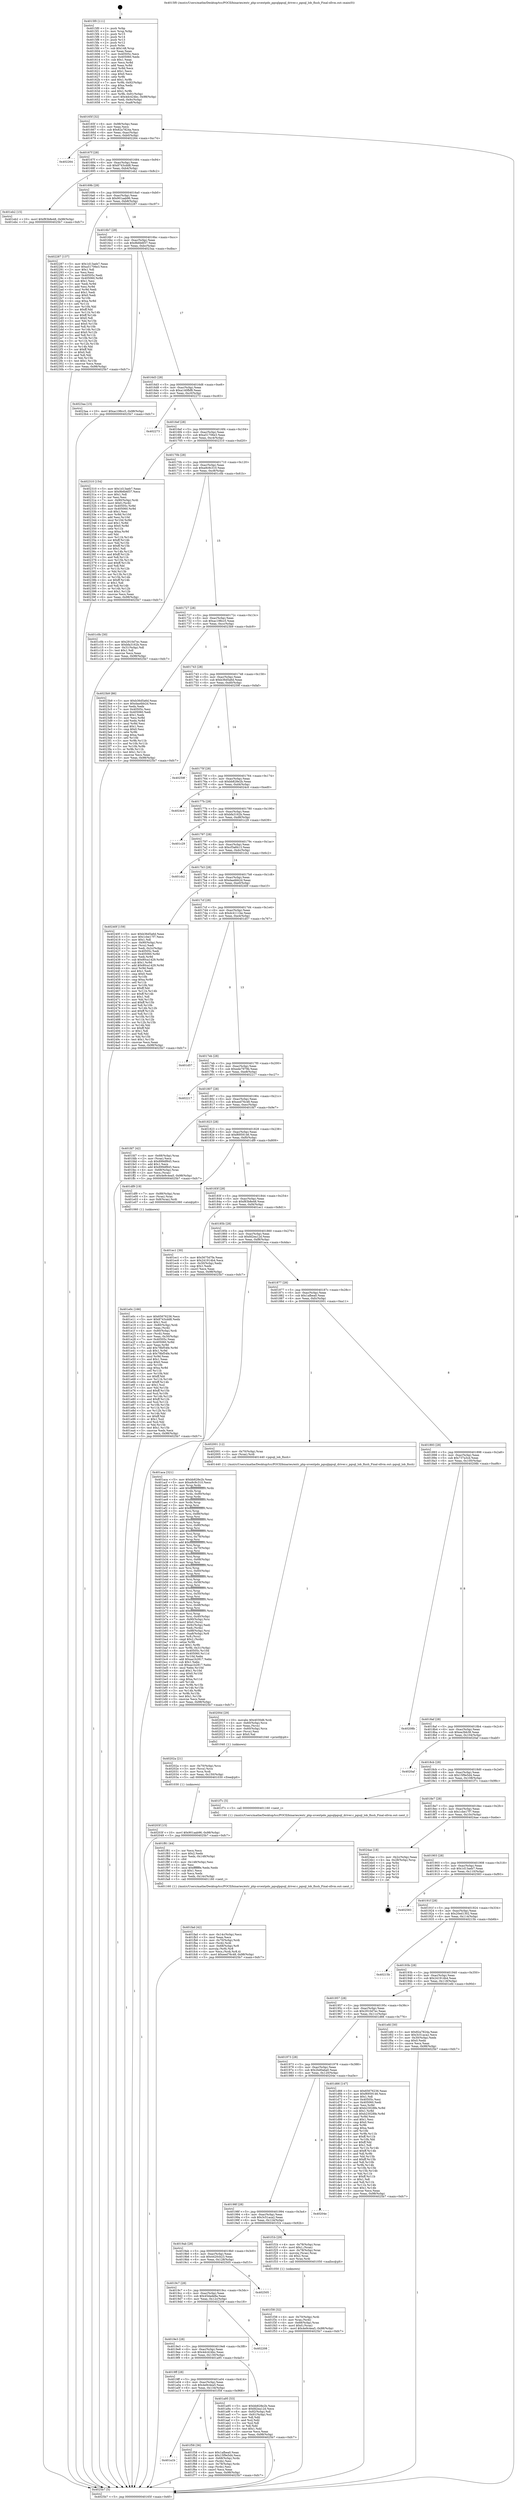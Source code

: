 digraph "0x4015f0" {
  label = "0x4015f0 (/mnt/c/Users/mathe/Desktop/tcc/POCII/binaries/extr_php-srcextpdo_pgsqlpgsql_driver.c_pgsql_lob_flush_Final-ollvm.out::main(0))"
  labelloc = "t"
  node[shape=record]

  Entry [label="",width=0.3,height=0.3,shape=circle,fillcolor=black,style=filled]
  "0x40165f" [label="{
     0x40165f [32]\l
     | [instrs]\l
     &nbsp;&nbsp;0x40165f \<+6\>: mov -0x98(%rbp),%eax\l
     &nbsp;&nbsp;0x401665 \<+2\>: mov %eax,%ecx\l
     &nbsp;&nbsp;0x401667 \<+6\>: sub $0x82a7824a,%ecx\l
     &nbsp;&nbsp;0x40166d \<+6\>: mov %eax,-0xac(%rbp)\l
     &nbsp;&nbsp;0x401673 \<+6\>: mov %ecx,-0xb0(%rbp)\l
     &nbsp;&nbsp;0x401679 \<+6\>: je 0000000000402264 \<main+0xc74\>\l
  }"]
  "0x402264" [label="{
     0x402264\l
  }", style=dashed]
  "0x40167f" [label="{
     0x40167f [28]\l
     | [instrs]\l
     &nbsp;&nbsp;0x40167f \<+5\>: jmp 0000000000401684 \<main+0x94\>\l
     &nbsp;&nbsp;0x401684 \<+6\>: mov -0xac(%rbp),%eax\l
     &nbsp;&nbsp;0x40168a \<+5\>: sub $0x8743cdd8,%eax\l
     &nbsp;&nbsp;0x40168f \<+6\>: mov %eax,-0xb4(%rbp)\l
     &nbsp;&nbsp;0x401695 \<+6\>: je 0000000000401eb2 \<main+0x8c2\>\l
  }"]
  Exit [label="",width=0.3,height=0.3,shape=circle,fillcolor=black,style=filled,peripheries=2]
  "0x401eb2" [label="{
     0x401eb2 [15]\l
     | [instrs]\l
     &nbsp;&nbsp;0x401eb2 \<+10\>: movl $0xf83b8e48,-0x98(%rbp)\l
     &nbsp;&nbsp;0x401ebc \<+5\>: jmp 00000000004025b7 \<main+0xfc7\>\l
  }"]
  "0x40169b" [label="{
     0x40169b [28]\l
     | [instrs]\l
     &nbsp;&nbsp;0x40169b \<+5\>: jmp 00000000004016a0 \<main+0xb0\>\l
     &nbsp;&nbsp;0x4016a0 \<+6\>: mov -0xac(%rbp),%eax\l
     &nbsp;&nbsp;0x4016a6 \<+5\>: sub $0x901aab96,%eax\l
     &nbsp;&nbsp;0x4016ab \<+6\>: mov %eax,-0xb8(%rbp)\l
     &nbsp;&nbsp;0x4016b1 \<+6\>: je 0000000000402287 \<main+0xc97\>\l
  }"]
  "0x40203f" [label="{
     0x40203f [15]\l
     | [instrs]\l
     &nbsp;&nbsp;0x40203f \<+10\>: movl $0x901aab96,-0x98(%rbp)\l
     &nbsp;&nbsp;0x402049 \<+5\>: jmp 00000000004025b7 \<main+0xfc7\>\l
  }"]
  "0x402287" [label="{
     0x402287 [137]\l
     | [instrs]\l
     &nbsp;&nbsp;0x402287 \<+5\>: mov $0x1d13aeb7,%eax\l
     &nbsp;&nbsp;0x40228c \<+5\>: mov $0xa51706e3,%ecx\l
     &nbsp;&nbsp;0x402291 \<+2\>: mov $0x1,%dl\l
     &nbsp;&nbsp;0x402293 \<+2\>: xor %esi,%esi\l
     &nbsp;&nbsp;0x402295 \<+7\>: mov 0x40505c,%edi\l
     &nbsp;&nbsp;0x40229c \<+8\>: mov 0x405060,%r8d\l
     &nbsp;&nbsp;0x4022a4 \<+3\>: sub $0x1,%esi\l
     &nbsp;&nbsp;0x4022a7 \<+3\>: mov %edi,%r9d\l
     &nbsp;&nbsp;0x4022aa \<+3\>: add %esi,%r9d\l
     &nbsp;&nbsp;0x4022ad \<+4\>: imul %r9d,%edi\l
     &nbsp;&nbsp;0x4022b1 \<+3\>: and $0x1,%edi\l
     &nbsp;&nbsp;0x4022b4 \<+3\>: cmp $0x0,%edi\l
     &nbsp;&nbsp;0x4022b7 \<+4\>: sete %r10b\l
     &nbsp;&nbsp;0x4022bb \<+4\>: cmp $0xa,%r8d\l
     &nbsp;&nbsp;0x4022bf \<+4\>: setl %r11b\l
     &nbsp;&nbsp;0x4022c3 \<+3\>: mov %r10b,%bl\l
     &nbsp;&nbsp;0x4022c6 \<+3\>: xor $0xff,%bl\l
     &nbsp;&nbsp;0x4022c9 \<+3\>: mov %r11b,%r14b\l
     &nbsp;&nbsp;0x4022cc \<+4\>: xor $0xff,%r14b\l
     &nbsp;&nbsp;0x4022d0 \<+3\>: xor $0x0,%dl\l
     &nbsp;&nbsp;0x4022d3 \<+3\>: mov %bl,%r15b\l
     &nbsp;&nbsp;0x4022d6 \<+4\>: and $0x0,%r15b\l
     &nbsp;&nbsp;0x4022da \<+3\>: and %dl,%r10b\l
     &nbsp;&nbsp;0x4022dd \<+3\>: mov %r14b,%r12b\l
     &nbsp;&nbsp;0x4022e0 \<+4\>: and $0x0,%r12b\l
     &nbsp;&nbsp;0x4022e4 \<+3\>: and %dl,%r11b\l
     &nbsp;&nbsp;0x4022e7 \<+3\>: or %r10b,%r15b\l
     &nbsp;&nbsp;0x4022ea \<+3\>: or %r11b,%r12b\l
     &nbsp;&nbsp;0x4022ed \<+3\>: xor %r12b,%r15b\l
     &nbsp;&nbsp;0x4022f0 \<+3\>: or %r14b,%bl\l
     &nbsp;&nbsp;0x4022f3 \<+3\>: xor $0xff,%bl\l
     &nbsp;&nbsp;0x4022f6 \<+3\>: or $0x0,%dl\l
     &nbsp;&nbsp;0x4022f9 \<+2\>: and %dl,%bl\l
     &nbsp;&nbsp;0x4022fb \<+3\>: or %bl,%r15b\l
     &nbsp;&nbsp;0x4022fe \<+4\>: test $0x1,%r15b\l
     &nbsp;&nbsp;0x402302 \<+3\>: cmovne %ecx,%eax\l
     &nbsp;&nbsp;0x402305 \<+6\>: mov %eax,-0x98(%rbp)\l
     &nbsp;&nbsp;0x40230b \<+5\>: jmp 00000000004025b7 \<main+0xfc7\>\l
  }"]
  "0x4016b7" [label="{
     0x4016b7 [28]\l
     | [instrs]\l
     &nbsp;&nbsp;0x4016b7 \<+5\>: jmp 00000000004016bc \<main+0xcc\>\l
     &nbsp;&nbsp;0x4016bc \<+6\>: mov -0xac(%rbp),%eax\l
     &nbsp;&nbsp;0x4016c2 \<+5\>: sub $0x9b6b6f37,%eax\l
     &nbsp;&nbsp;0x4016c7 \<+6\>: mov %eax,-0xbc(%rbp)\l
     &nbsp;&nbsp;0x4016cd \<+6\>: je 00000000004023aa \<main+0xdba\>\l
  }"]
  "0x40202a" [label="{
     0x40202a [21]\l
     | [instrs]\l
     &nbsp;&nbsp;0x40202a \<+4\>: mov -0x70(%rbp),%rcx\l
     &nbsp;&nbsp;0x40202e \<+3\>: mov (%rcx),%rcx\l
     &nbsp;&nbsp;0x402031 \<+3\>: mov %rcx,%rdi\l
     &nbsp;&nbsp;0x402034 \<+6\>: mov %eax,-0x150(%rbp)\l
     &nbsp;&nbsp;0x40203a \<+5\>: call 0000000000401030 \<free@plt\>\l
     | [calls]\l
     &nbsp;&nbsp;0x401030 \{1\} (unknown)\l
  }"]
  "0x4023aa" [label="{
     0x4023aa [15]\l
     | [instrs]\l
     &nbsp;&nbsp;0x4023aa \<+10\>: movl $0xac198cc5,-0x98(%rbp)\l
     &nbsp;&nbsp;0x4023b4 \<+5\>: jmp 00000000004025b7 \<main+0xfc7\>\l
  }"]
  "0x4016d3" [label="{
     0x4016d3 [28]\l
     | [instrs]\l
     &nbsp;&nbsp;0x4016d3 \<+5\>: jmp 00000000004016d8 \<main+0xe8\>\l
     &nbsp;&nbsp;0x4016d8 \<+6\>: mov -0xac(%rbp),%eax\l
     &nbsp;&nbsp;0x4016de \<+5\>: sub $0xa140fbf8,%eax\l
     &nbsp;&nbsp;0x4016e3 \<+6\>: mov %eax,-0xc0(%rbp)\l
     &nbsp;&nbsp;0x4016e9 \<+6\>: je 0000000000402273 \<main+0xc83\>\l
  }"]
  "0x40200d" [label="{
     0x40200d [29]\l
     | [instrs]\l
     &nbsp;&nbsp;0x40200d \<+10\>: movabs $0x4030d6,%rdi\l
     &nbsp;&nbsp;0x402017 \<+4\>: mov -0x60(%rbp),%rcx\l
     &nbsp;&nbsp;0x40201b \<+2\>: mov %eax,(%rcx)\l
     &nbsp;&nbsp;0x40201d \<+4\>: mov -0x60(%rbp),%rcx\l
     &nbsp;&nbsp;0x402021 \<+2\>: mov (%rcx),%esi\l
     &nbsp;&nbsp;0x402023 \<+2\>: mov $0x0,%al\l
     &nbsp;&nbsp;0x402025 \<+5\>: call 0000000000401040 \<printf@plt\>\l
     | [calls]\l
     &nbsp;&nbsp;0x401040 \{1\} (unknown)\l
  }"]
  "0x402273" [label="{
     0x402273\l
  }", style=dashed]
  "0x4016ef" [label="{
     0x4016ef [28]\l
     | [instrs]\l
     &nbsp;&nbsp;0x4016ef \<+5\>: jmp 00000000004016f4 \<main+0x104\>\l
     &nbsp;&nbsp;0x4016f4 \<+6\>: mov -0xac(%rbp),%eax\l
     &nbsp;&nbsp;0x4016fa \<+5\>: sub $0xa51706e3,%eax\l
     &nbsp;&nbsp;0x4016ff \<+6\>: mov %eax,-0xc4(%rbp)\l
     &nbsp;&nbsp;0x401705 \<+6\>: je 0000000000402310 \<main+0xd20\>\l
  }"]
  "0x401fad" [label="{
     0x401fad [42]\l
     | [instrs]\l
     &nbsp;&nbsp;0x401fad \<+6\>: mov -0x14c(%rbp),%ecx\l
     &nbsp;&nbsp;0x401fb3 \<+3\>: imul %eax,%ecx\l
     &nbsp;&nbsp;0x401fb6 \<+4\>: mov -0x70(%rbp),%rdi\l
     &nbsp;&nbsp;0x401fba \<+3\>: mov (%rdi),%rdi\l
     &nbsp;&nbsp;0x401fbd \<+4\>: mov -0x68(%rbp),%r8\l
     &nbsp;&nbsp;0x401fc1 \<+3\>: movslq (%r8),%r8\l
     &nbsp;&nbsp;0x401fc4 \<+4\>: mov %ecx,(%rdi,%r8,4)\l
     &nbsp;&nbsp;0x401fc8 \<+10\>: movl $0xeed76c48,-0x98(%rbp)\l
     &nbsp;&nbsp;0x401fd2 \<+5\>: jmp 00000000004025b7 \<main+0xfc7\>\l
  }"]
  "0x402310" [label="{
     0x402310 [154]\l
     | [instrs]\l
     &nbsp;&nbsp;0x402310 \<+5\>: mov $0x1d13aeb7,%eax\l
     &nbsp;&nbsp;0x402315 \<+5\>: mov $0x9b6b6f37,%ecx\l
     &nbsp;&nbsp;0x40231a \<+2\>: mov $0x1,%dl\l
     &nbsp;&nbsp;0x40231c \<+2\>: xor %esi,%esi\l
     &nbsp;&nbsp;0x40231e \<+7\>: mov -0x90(%rbp),%rdi\l
     &nbsp;&nbsp;0x402325 \<+6\>: movl $0x0,(%rdi)\l
     &nbsp;&nbsp;0x40232b \<+8\>: mov 0x40505c,%r8d\l
     &nbsp;&nbsp;0x402333 \<+8\>: mov 0x405060,%r9d\l
     &nbsp;&nbsp;0x40233b \<+3\>: sub $0x1,%esi\l
     &nbsp;&nbsp;0x40233e \<+3\>: mov %r8d,%r10d\l
     &nbsp;&nbsp;0x402341 \<+3\>: add %esi,%r10d\l
     &nbsp;&nbsp;0x402344 \<+4\>: imul %r10d,%r8d\l
     &nbsp;&nbsp;0x402348 \<+4\>: and $0x1,%r8d\l
     &nbsp;&nbsp;0x40234c \<+4\>: cmp $0x0,%r8d\l
     &nbsp;&nbsp;0x402350 \<+4\>: sete %r11b\l
     &nbsp;&nbsp;0x402354 \<+4\>: cmp $0xa,%r9d\l
     &nbsp;&nbsp;0x402358 \<+3\>: setl %bl\l
     &nbsp;&nbsp;0x40235b \<+3\>: mov %r11b,%r14b\l
     &nbsp;&nbsp;0x40235e \<+4\>: xor $0xff,%r14b\l
     &nbsp;&nbsp;0x402362 \<+3\>: mov %bl,%r15b\l
     &nbsp;&nbsp;0x402365 \<+4\>: xor $0xff,%r15b\l
     &nbsp;&nbsp;0x402369 \<+3\>: xor $0x1,%dl\l
     &nbsp;&nbsp;0x40236c \<+3\>: mov %r14b,%r12b\l
     &nbsp;&nbsp;0x40236f \<+4\>: and $0xff,%r12b\l
     &nbsp;&nbsp;0x402373 \<+3\>: and %dl,%r11b\l
     &nbsp;&nbsp;0x402376 \<+3\>: mov %r15b,%r13b\l
     &nbsp;&nbsp;0x402379 \<+4\>: and $0xff,%r13b\l
     &nbsp;&nbsp;0x40237d \<+2\>: and %dl,%bl\l
     &nbsp;&nbsp;0x40237f \<+3\>: or %r11b,%r12b\l
     &nbsp;&nbsp;0x402382 \<+3\>: or %bl,%r13b\l
     &nbsp;&nbsp;0x402385 \<+3\>: xor %r13b,%r12b\l
     &nbsp;&nbsp;0x402388 \<+3\>: or %r15b,%r14b\l
     &nbsp;&nbsp;0x40238b \<+4\>: xor $0xff,%r14b\l
     &nbsp;&nbsp;0x40238f \<+3\>: or $0x1,%dl\l
     &nbsp;&nbsp;0x402392 \<+3\>: and %dl,%r14b\l
     &nbsp;&nbsp;0x402395 \<+3\>: or %r14b,%r12b\l
     &nbsp;&nbsp;0x402398 \<+4\>: test $0x1,%r12b\l
     &nbsp;&nbsp;0x40239c \<+3\>: cmovne %ecx,%eax\l
     &nbsp;&nbsp;0x40239f \<+6\>: mov %eax,-0x98(%rbp)\l
     &nbsp;&nbsp;0x4023a5 \<+5\>: jmp 00000000004025b7 \<main+0xfc7\>\l
  }"]
  "0x40170b" [label="{
     0x40170b [28]\l
     | [instrs]\l
     &nbsp;&nbsp;0x40170b \<+5\>: jmp 0000000000401710 \<main+0x120\>\l
     &nbsp;&nbsp;0x401710 \<+6\>: mov -0xac(%rbp),%eax\l
     &nbsp;&nbsp;0x401716 \<+5\>: sub $0xa9c9c310,%eax\l
     &nbsp;&nbsp;0x40171b \<+6\>: mov %eax,-0xc8(%rbp)\l
     &nbsp;&nbsp;0x401721 \<+6\>: je 0000000000401c0b \<main+0x61b\>\l
  }"]
  "0x401f81" [label="{
     0x401f81 [44]\l
     | [instrs]\l
     &nbsp;&nbsp;0x401f81 \<+2\>: xor %ecx,%ecx\l
     &nbsp;&nbsp;0x401f83 \<+5\>: mov $0x2,%edx\l
     &nbsp;&nbsp;0x401f88 \<+6\>: mov %edx,-0x148(%rbp)\l
     &nbsp;&nbsp;0x401f8e \<+1\>: cltd\l
     &nbsp;&nbsp;0x401f8f \<+6\>: mov -0x148(%rbp),%esi\l
     &nbsp;&nbsp;0x401f95 \<+2\>: idiv %esi\l
     &nbsp;&nbsp;0x401f97 \<+6\>: imul $0xfffffffe,%edx,%edx\l
     &nbsp;&nbsp;0x401f9d \<+3\>: sub $0x1,%ecx\l
     &nbsp;&nbsp;0x401fa0 \<+2\>: sub %ecx,%edx\l
     &nbsp;&nbsp;0x401fa2 \<+6\>: mov %edx,-0x14c(%rbp)\l
     &nbsp;&nbsp;0x401fa8 \<+5\>: call 0000000000401160 \<next_i\>\l
     | [calls]\l
     &nbsp;&nbsp;0x401160 \{1\} (/mnt/c/Users/mathe/Desktop/tcc/POCII/binaries/extr_php-srcextpdo_pgsqlpgsql_driver.c_pgsql_lob_flush_Final-ollvm.out::next_i)\l
  }"]
  "0x401c0b" [label="{
     0x401c0b [30]\l
     | [instrs]\l
     &nbsp;&nbsp;0x401c0b \<+5\>: mov $0x2910d7ec,%eax\l
     &nbsp;&nbsp;0x401c10 \<+5\>: mov $0xbfa3162b,%ecx\l
     &nbsp;&nbsp;0x401c15 \<+3\>: mov -0x31(%rbp),%dl\l
     &nbsp;&nbsp;0x401c18 \<+3\>: test $0x1,%dl\l
     &nbsp;&nbsp;0x401c1b \<+3\>: cmovne %ecx,%eax\l
     &nbsp;&nbsp;0x401c1e \<+6\>: mov %eax,-0x98(%rbp)\l
     &nbsp;&nbsp;0x401c24 \<+5\>: jmp 00000000004025b7 \<main+0xfc7\>\l
  }"]
  "0x401727" [label="{
     0x401727 [28]\l
     | [instrs]\l
     &nbsp;&nbsp;0x401727 \<+5\>: jmp 000000000040172c \<main+0x13c\>\l
     &nbsp;&nbsp;0x40172c \<+6\>: mov -0xac(%rbp),%eax\l
     &nbsp;&nbsp;0x401732 \<+5\>: sub $0xac198cc5,%eax\l
     &nbsp;&nbsp;0x401737 \<+6\>: mov %eax,-0xcc(%rbp)\l
     &nbsp;&nbsp;0x40173d \<+6\>: je 00000000004023b9 \<main+0xdc9\>\l
  }"]
  "0x401a1b" [label="{
     0x401a1b\l
  }", style=dashed]
  "0x4023b9" [label="{
     0x4023b9 [86]\l
     | [instrs]\l
     &nbsp;&nbsp;0x4023b9 \<+5\>: mov $0xb36d5a6d,%eax\l
     &nbsp;&nbsp;0x4023be \<+5\>: mov $0xdaa4bb2d,%ecx\l
     &nbsp;&nbsp;0x4023c3 \<+2\>: xor %edx,%edx\l
     &nbsp;&nbsp;0x4023c5 \<+7\>: mov 0x40505c,%esi\l
     &nbsp;&nbsp;0x4023cc \<+7\>: mov 0x405060,%edi\l
     &nbsp;&nbsp;0x4023d3 \<+3\>: sub $0x1,%edx\l
     &nbsp;&nbsp;0x4023d6 \<+3\>: mov %esi,%r8d\l
     &nbsp;&nbsp;0x4023d9 \<+3\>: add %edx,%r8d\l
     &nbsp;&nbsp;0x4023dc \<+4\>: imul %r8d,%esi\l
     &nbsp;&nbsp;0x4023e0 \<+3\>: and $0x1,%esi\l
     &nbsp;&nbsp;0x4023e3 \<+3\>: cmp $0x0,%esi\l
     &nbsp;&nbsp;0x4023e6 \<+4\>: sete %r9b\l
     &nbsp;&nbsp;0x4023ea \<+3\>: cmp $0xa,%edi\l
     &nbsp;&nbsp;0x4023ed \<+4\>: setl %r10b\l
     &nbsp;&nbsp;0x4023f1 \<+3\>: mov %r9b,%r11b\l
     &nbsp;&nbsp;0x4023f4 \<+3\>: and %r10b,%r11b\l
     &nbsp;&nbsp;0x4023f7 \<+3\>: xor %r10b,%r9b\l
     &nbsp;&nbsp;0x4023fa \<+3\>: or %r9b,%r11b\l
     &nbsp;&nbsp;0x4023fd \<+4\>: test $0x1,%r11b\l
     &nbsp;&nbsp;0x402401 \<+3\>: cmovne %ecx,%eax\l
     &nbsp;&nbsp;0x402404 \<+6\>: mov %eax,-0x98(%rbp)\l
     &nbsp;&nbsp;0x40240a \<+5\>: jmp 00000000004025b7 \<main+0xfc7\>\l
  }"]
  "0x401743" [label="{
     0x401743 [28]\l
     | [instrs]\l
     &nbsp;&nbsp;0x401743 \<+5\>: jmp 0000000000401748 \<main+0x158\>\l
     &nbsp;&nbsp;0x401748 \<+6\>: mov -0xac(%rbp),%eax\l
     &nbsp;&nbsp;0x40174e \<+5\>: sub $0xb36d5a6d,%eax\l
     &nbsp;&nbsp;0x401753 \<+6\>: mov %eax,-0xd0(%rbp)\l
     &nbsp;&nbsp;0x401759 \<+6\>: je 000000000040259f \<main+0xfaf\>\l
  }"]
  "0x401f58" [label="{
     0x401f58 [36]\l
     | [instrs]\l
     &nbsp;&nbsp;0x401f58 \<+5\>: mov $0x1afbea0,%eax\l
     &nbsp;&nbsp;0x401f5d \<+5\>: mov $0x15f9e5d4,%ecx\l
     &nbsp;&nbsp;0x401f62 \<+4\>: mov -0x68(%rbp),%rdx\l
     &nbsp;&nbsp;0x401f66 \<+2\>: mov (%rdx),%esi\l
     &nbsp;&nbsp;0x401f68 \<+4\>: mov -0x78(%rbp),%rdx\l
     &nbsp;&nbsp;0x401f6c \<+2\>: cmp (%rdx),%esi\l
     &nbsp;&nbsp;0x401f6e \<+3\>: cmovl %ecx,%eax\l
     &nbsp;&nbsp;0x401f71 \<+6\>: mov %eax,-0x98(%rbp)\l
     &nbsp;&nbsp;0x401f77 \<+5\>: jmp 00000000004025b7 \<main+0xfc7\>\l
  }"]
  "0x40259f" [label="{
     0x40259f\l
  }", style=dashed]
  "0x40175f" [label="{
     0x40175f [28]\l
     | [instrs]\l
     &nbsp;&nbsp;0x40175f \<+5\>: jmp 0000000000401764 \<main+0x174\>\l
     &nbsp;&nbsp;0x401764 \<+6\>: mov -0xac(%rbp),%eax\l
     &nbsp;&nbsp;0x40176a \<+5\>: sub $0xbb828e2b,%eax\l
     &nbsp;&nbsp;0x40176f \<+6\>: mov %eax,-0xd4(%rbp)\l
     &nbsp;&nbsp;0x401775 \<+6\>: je 00000000004024c0 \<main+0xed0\>\l
  }"]
  "0x401f38" [label="{
     0x401f38 [32]\l
     | [instrs]\l
     &nbsp;&nbsp;0x401f38 \<+4\>: mov -0x70(%rbp),%rdi\l
     &nbsp;&nbsp;0x401f3c \<+3\>: mov %rax,(%rdi)\l
     &nbsp;&nbsp;0x401f3f \<+4\>: mov -0x68(%rbp),%rax\l
     &nbsp;&nbsp;0x401f43 \<+6\>: movl $0x0,(%rax)\l
     &nbsp;&nbsp;0x401f49 \<+10\>: movl $0x4e9c4ea5,-0x98(%rbp)\l
     &nbsp;&nbsp;0x401f53 \<+5\>: jmp 00000000004025b7 \<main+0xfc7\>\l
  }"]
  "0x4024c0" [label="{
     0x4024c0\l
  }", style=dashed]
  "0x40177b" [label="{
     0x40177b [28]\l
     | [instrs]\l
     &nbsp;&nbsp;0x40177b \<+5\>: jmp 0000000000401780 \<main+0x190\>\l
     &nbsp;&nbsp;0x401780 \<+6\>: mov -0xac(%rbp),%eax\l
     &nbsp;&nbsp;0x401786 \<+5\>: sub $0xbfa3162b,%eax\l
     &nbsp;&nbsp;0x40178b \<+6\>: mov %eax,-0xd8(%rbp)\l
     &nbsp;&nbsp;0x401791 \<+6\>: je 0000000000401c29 \<main+0x639\>\l
  }"]
  "0x401e0c" [label="{
     0x401e0c [166]\l
     | [instrs]\l
     &nbsp;&nbsp;0x401e0c \<+5\>: mov $0x65676236,%ecx\l
     &nbsp;&nbsp;0x401e11 \<+5\>: mov $0x8743cdd8,%edx\l
     &nbsp;&nbsp;0x401e16 \<+3\>: mov $0x1,%sil\l
     &nbsp;&nbsp;0x401e19 \<+4\>: mov -0x80(%rbp),%rdi\l
     &nbsp;&nbsp;0x401e1d \<+2\>: mov %eax,(%rdi)\l
     &nbsp;&nbsp;0x401e1f \<+4\>: mov -0x80(%rbp),%rdi\l
     &nbsp;&nbsp;0x401e23 \<+2\>: mov (%rdi),%eax\l
     &nbsp;&nbsp;0x401e25 \<+3\>: mov %eax,-0x30(%rbp)\l
     &nbsp;&nbsp;0x401e28 \<+7\>: mov 0x40505c,%eax\l
     &nbsp;&nbsp;0x401e2f \<+8\>: mov 0x405060,%r8d\l
     &nbsp;&nbsp;0x401e37 \<+3\>: mov %eax,%r9d\l
     &nbsp;&nbsp;0x401e3a \<+7\>: add $0x78bf54fe,%r9d\l
     &nbsp;&nbsp;0x401e41 \<+4\>: sub $0x1,%r9d\l
     &nbsp;&nbsp;0x401e45 \<+7\>: sub $0x78bf54fe,%r9d\l
     &nbsp;&nbsp;0x401e4c \<+4\>: imul %r9d,%eax\l
     &nbsp;&nbsp;0x401e50 \<+3\>: and $0x1,%eax\l
     &nbsp;&nbsp;0x401e53 \<+3\>: cmp $0x0,%eax\l
     &nbsp;&nbsp;0x401e56 \<+4\>: sete %r10b\l
     &nbsp;&nbsp;0x401e5a \<+4\>: cmp $0xa,%r8d\l
     &nbsp;&nbsp;0x401e5e \<+4\>: setl %r11b\l
     &nbsp;&nbsp;0x401e62 \<+3\>: mov %r10b,%bl\l
     &nbsp;&nbsp;0x401e65 \<+3\>: xor $0xff,%bl\l
     &nbsp;&nbsp;0x401e68 \<+3\>: mov %r11b,%r14b\l
     &nbsp;&nbsp;0x401e6b \<+4\>: xor $0xff,%r14b\l
     &nbsp;&nbsp;0x401e6f \<+4\>: xor $0x1,%sil\l
     &nbsp;&nbsp;0x401e73 \<+3\>: mov %bl,%r15b\l
     &nbsp;&nbsp;0x401e76 \<+4\>: and $0xff,%r15b\l
     &nbsp;&nbsp;0x401e7a \<+3\>: and %sil,%r10b\l
     &nbsp;&nbsp;0x401e7d \<+3\>: mov %r14b,%r12b\l
     &nbsp;&nbsp;0x401e80 \<+4\>: and $0xff,%r12b\l
     &nbsp;&nbsp;0x401e84 \<+3\>: and %sil,%r11b\l
     &nbsp;&nbsp;0x401e87 \<+3\>: or %r10b,%r15b\l
     &nbsp;&nbsp;0x401e8a \<+3\>: or %r11b,%r12b\l
     &nbsp;&nbsp;0x401e8d \<+3\>: xor %r12b,%r15b\l
     &nbsp;&nbsp;0x401e90 \<+3\>: or %r14b,%bl\l
     &nbsp;&nbsp;0x401e93 \<+3\>: xor $0xff,%bl\l
     &nbsp;&nbsp;0x401e96 \<+4\>: or $0x1,%sil\l
     &nbsp;&nbsp;0x401e9a \<+3\>: and %sil,%bl\l
     &nbsp;&nbsp;0x401e9d \<+3\>: or %bl,%r15b\l
     &nbsp;&nbsp;0x401ea0 \<+4\>: test $0x1,%r15b\l
     &nbsp;&nbsp;0x401ea4 \<+3\>: cmovne %edx,%ecx\l
     &nbsp;&nbsp;0x401ea7 \<+6\>: mov %ecx,-0x98(%rbp)\l
     &nbsp;&nbsp;0x401ead \<+5\>: jmp 00000000004025b7 \<main+0xfc7\>\l
  }"]
  "0x401c29" [label="{
     0x401c29\l
  }", style=dashed]
  "0x401797" [label="{
     0x401797 [28]\l
     | [instrs]\l
     &nbsp;&nbsp;0x401797 \<+5\>: jmp 000000000040179c \<main+0x1ac\>\l
     &nbsp;&nbsp;0x40179c \<+6\>: mov -0xac(%rbp),%eax\l
     &nbsp;&nbsp;0x4017a2 \<+5\>: sub $0xcf3a6b13,%eax\l
     &nbsp;&nbsp;0x4017a7 \<+6\>: mov %eax,-0xdc(%rbp)\l
     &nbsp;&nbsp;0x4017ad \<+6\>: je 0000000000401cb2 \<main+0x6c2\>\l
  }"]
  "0x4015f0" [label="{
     0x4015f0 [111]\l
     | [instrs]\l
     &nbsp;&nbsp;0x4015f0 \<+1\>: push %rbp\l
     &nbsp;&nbsp;0x4015f1 \<+3\>: mov %rsp,%rbp\l
     &nbsp;&nbsp;0x4015f4 \<+2\>: push %r15\l
     &nbsp;&nbsp;0x4015f6 \<+2\>: push %r14\l
     &nbsp;&nbsp;0x4015f8 \<+2\>: push %r13\l
     &nbsp;&nbsp;0x4015fa \<+2\>: push %r12\l
     &nbsp;&nbsp;0x4015fc \<+1\>: push %rbx\l
     &nbsp;&nbsp;0x4015fd \<+7\>: sub $0x148,%rsp\l
     &nbsp;&nbsp;0x401604 \<+2\>: xor %eax,%eax\l
     &nbsp;&nbsp;0x401606 \<+7\>: mov 0x40505c,%ecx\l
     &nbsp;&nbsp;0x40160d \<+7\>: mov 0x405060,%edx\l
     &nbsp;&nbsp;0x401614 \<+3\>: sub $0x1,%eax\l
     &nbsp;&nbsp;0x401617 \<+3\>: mov %ecx,%r8d\l
     &nbsp;&nbsp;0x40161a \<+3\>: add %eax,%r8d\l
     &nbsp;&nbsp;0x40161d \<+4\>: imul %r8d,%ecx\l
     &nbsp;&nbsp;0x401621 \<+3\>: and $0x1,%ecx\l
     &nbsp;&nbsp;0x401624 \<+3\>: cmp $0x0,%ecx\l
     &nbsp;&nbsp;0x401627 \<+4\>: sete %r9b\l
     &nbsp;&nbsp;0x40162b \<+4\>: and $0x1,%r9b\l
     &nbsp;&nbsp;0x40162f \<+7\>: mov %r9b,-0x92(%rbp)\l
     &nbsp;&nbsp;0x401636 \<+3\>: cmp $0xa,%edx\l
     &nbsp;&nbsp;0x401639 \<+4\>: setl %r9b\l
     &nbsp;&nbsp;0x40163d \<+4\>: and $0x1,%r9b\l
     &nbsp;&nbsp;0x401641 \<+7\>: mov %r9b,-0x91(%rbp)\l
     &nbsp;&nbsp;0x401648 \<+10\>: movl $0x4dc424bc,-0x98(%rbp)\l
     &nbsp;&nbsp;0x401652 \<+6\>: mov %edi,-0x9c(%rbp)\l
     &nbsp;&nbsp;0x401658 \<+7\>: mov %rsi,-0xa8(%rbp)\l
  }"]
  "0x401cb2" [label="{
     0x401cb2\l
  }", style=dashed]
  "0x4017b3" [label="{
     0x4017b3 [28]\l
     | [instrs]\l
     &nbsp;&nbsp;0x4017b3 \<+5\>: jmp 00000000004017b8 \<main+0x1c8\>\l
     &nbsp;&nbsp;0x4017b8 \<+6\>: mov -0xac(%rbp),%eax\l
     &nbsp;&nbsp;0x4017be \<+5\>: sub $0xdaa4bb2d,%eax\l
     &nbsp;&nbsp;0x4017c3 \<+6\>: mov %eax,-0xe0(%rbp)\l
     &nbsp;&nbsp;0x4017c9 \<+6\>: je 000000000040240f \<main+0xe1f\>\l
  }"]
  "0x4025b7" [label="{
     0x4025b7 [5]\l
     | [instrs]\l
     &nbsp;&nbsp;0x4025b7 \<+5\>: jmp 000000000040165f \<main+0x6f\>\l
  }"]
  "0x40240f" [label="{
     0x40240f [159]\l
     | [instrs]\l
     &nbsp;&nbsp;0x40240f \<+5\>: mov $0xb36d5a6d,%eax\l
     &nbsp;&nbsp;0x402414 \<+5\>: mov $0x1cbe17f7,%ecx\l
     &nbsp;&nbsp;0x402419 \<+2\>: mov $0x1,%dl\l
     &nbsp;&nbsp;0x40241b \<+7\>: mov -0x90(%rbp),%rsi\l
     &nbsp;&nbsp;0x402422 \<+2\>: mov (%rsi),%edi\l
     &nbsp;&nbsp;0x402424 \<+3\>: mov %edi,-0x2c(%rbp)\l
     &nbsp;&nbsp;0x402427 \<+7\>: mov 0x40505c,%edi\l
     &nbsp;&nbsp;0x40242e \<+8\>: mov 0x405060,%r8d\l
     &nbsp;&nbsp;0x402436 \<+3\>: mov %edi,%r9d\l
     &nbsp;&nbsp;0x402439 \<+7\>: sub $0x80ca1429,%r9d\l
     &nbsp;&nbsp;0x402440 \<+4\>: sub $0x1,%r9d\l
     &nbsp;&nbsp;0x402444 \<+7\>: add $0x80ca1429,%r9d\l
     &nbsp;&nbsp;0x40244b \<+4\>: imul %r9d,%edi\l
     &nbsp;&nbsp;0x40244f \<+3\>: and $0x1,%edi\l
     &nbsp;&nbsp;0x402452 \<+3\>: cmp $0x0,%edi\l
     &nbsp;&nbsp;0x402455 \<+4\>: sete %r10b\l
     &nbsp;&nbsp;0x402459 \<+4\>: cmp $0xa,%r8d\l
     &nbsp;&nbsp;0x40245d \<+4\>: setl %r11b\l
     &nbsp;&nbsp;0x402461 \<+3\>: mov %r10b,%bl\l
     &nbsp;&nbsp;0x402464 \<+3\>: xor $0xff,%bl\l
     &nbsp;&nbsp;0x402467 \<+3\>: mov %r11b,%r14b\l
     &nbsp;&nbsp;0x40246a \<+4\>: xor $0xff,%r14b\l
     &nbsp;&nbsp;0x40246e \<+3\>: xor $0x1,%dl\l
     &nbsp;&nbsp;0x402471 \<+3\>: mov %bl,%r15b\l
     &nbsp;&nbsp;0x402474 \<+4\>: and $0xff,%r15b\l
     &nbsp;&nbsp;0x402478 \<+3\>: and %dl,%r10b\l
     &nbsp;&nbsp;0x40247b \<+3\>: mov %r14b,%r12b\l
     &nbsp;&nbsp;0x40247e \<+4\>: and $0xff,%r12b\l
     &nbsp;&nbsp;0x402482 \<+3\>: and %dl,%r11b\l
     &nbsp;&nbsp;0x402485 \<+3\>: or %r10b,%r15b\l
     &nbsp;&nbsp;0x402488 \<+3\>: or %r11b,%r12b\l
     &nbsp;&nbsp;0x40248b \<+3\>: xor %r12b,%r15b\l
     &nbsp;&nbsp;0x40248e \<+3\>: or %r14b,%bl\l
     &nbsp;&nbsp;0x402491 \<+3\>: xor $0xff,%bl\l
     &nbsp;&nbsp;0x402494 \<+3\>: or $0x1,%dl\l
     &nbsp;&nbsp;0x402497 \<+2\>: and %dl,%bl\l
     &nbsp;&nbsp;0x402499 \<+3\>: or %bl,%r15b\l
     &nbsp;&nbsp;0x40249c \<+4\>: test $0x1,%r15b\l
     &nbsp;&nbsp;0x4024a0 \<+3\>: cmovne %ecx,%eax\l
     &nbsp;&nbsp;0x4024a3 \<+6\>: mov %eax,-0x98(%rbp)\l
     &nbsp;&nbsp;0x4024a9 \<+5\>: jmp 00000000004025b7 \<main+0xfc7\>\l
  }"]
  "0x4017cf" [label="{
     0x4017cf [28]\l
     | [instrs]\l
     &nbsp;&nbsp;0x4017cf \<+5\>: jmp 00000000004017d4 \<main+0x1e4\>\l
     &nbsp;&nbsp;0x4017d4 \<+6\>: mov -0xac(%rbp),%eax\l
     &nbsp;&nbsp;0x4017da \<+5\>: sub $0xdc4111be,%eax\l
     &nbsp;&nbsp;0x4017df \<+6\>: mov %eax,-0xe4(%rbp)\l
     &nbsp;&nbsp;0x4017e5 \<+6\>: je 0000000000401d57 \<main+0x767\>\l
  }"]
  "0x4019ff" [label="{
     0x4019ff [28]\l
     | [instrs]\l
     &nbsp;&nbsp;0x4019ff \<+5\>: jmp 0000000000401a04 \<main+0x414\>\l
     &nbsp;&nbsp;0x401a04 \<+6\>: mov -0xac(%rbp),%eax\l
     &nbsp;&nbsp;0x401a0a \<+5\>: sub $0x4e9c4ea5,%eax\l
     &nbsp;&nbsp;0x401a0f \<+6\>: mov %eax,-0x134(%rbp)\l
     &nbsp;&nbsp;0x401a15 \<+6\>: je 0000000000401f58 \<main+0x968\>\l
  }"]
  "0x401d57" [label="{
     0x401d57\l
  }", style=dashed]
  "0x4017eb" [label="{
     0x4017eb [28]\l
     | [instrs]\l
     &nbsp;&nbsp;0x4017eb \<+5\>: jmp 00000000004017f0 \<main+0x200\>\l
     &nbsp;&nbsp;0x4017f0 \<+6\>: mov -0xac(%rbp),%eax\l
     &nbsp;&nbsp;0x4017f6 \<+5\>: sub $0xede7979b,%eax\l
     &nbsp;&nbsp;0x4017fb \<+6\>: mov %eax,-0xe8(%rbp)\l
     &nbsp;&nbsp;0x401801 \<+6\>: je 0000000000402217 \<main+0xc27\>\l
  }"]
  "0x401a95" [label="{
     0x401a95 [53]\l
     | [instrs]\l
     &nbsp;&nbsp;0x401a95 \<+5\>: mov $0xbb828e2b,%eax\l
     &nbsp;&nbsp;0x401a9a \<+5\>: mov $0xfd2ea12d,%ecx\l
     &nbsp;&nbsp;0x401a9f \<+6\>: mov -0x92(%rbp),%dl\l
     &nbsp;&nbsp;0x401aa5 \<+7\>: mov -0x91(%rbp),%sil\l
     &nbsp;&nbsp;0x401aac \<+3\>: mov %dl,%dil\l
     &nbsp;&nbsp;0x401aaf \<+3\>: and %sil,%dil\l
     &nbsp;&nbsp;0x401ab2 \<+3\>: xor %sil,%dl\l
     &nbsp;&nbsp;0x401ab5 \<+3\>: or %dl,%dil\l
     &nbsp;&nbsp;0x401ab8 \<+4\>: test $0x1,%dil\l
     &nbsp;&nbsp;0x401abc \<+3\>: cmovne %ecx,%eax\l
     &nbsp;&nbsp;0x401abf \<+6\>: mov %eax,-0x98(%rbp)\l
     &nbsp;&nbsp;0x401ac5 \<+5\>: jmp 00000000004025b7 \<main+0xfc7\>\l
  }"]
  "0x402217" [label="{
     0x402217\l
  }", style=dashed]
  "0x401807" [label="{
     0x401807 [28]\l
     | [instrs]\l
     &nbsp;&nbsp;0x401807 \<+5\>: jmp 000000000040180c \<main+0x21c\>\l
     &nbsp;&nbsp;0x40180c \<+6\>: mov -0xac(%rbp),%eax\l
     &nbsp;&nbsp;0x401812 \<+5\>: sub $0xeed76c48,%eax\l
     &nbsp;&nbsp;0x401817 \<+6\>: mov %eax,-0xec(%rbp)\l
     &nbsp;&nbsp;0x40181d \<+6\>: je 0000000000401fd7 \<main+0x9e7\>\l
  }"]
  "0x4019e3" [label="{
     0x4019e3 [28]\l
     | [instrs]\l
     &nbsp;&nbsp;0x4019e3 \<+5\>: jmp 00000000004019e8 \<main+0x3f8\>\l
     &nbsp;&nbsp;0x4019e8 \<+6\>: mov -0xac(%rbp),%eax\l
     &nbsp;&nbsp;0x4019ee \<+5\>: sub $0x4dc424bc,%eax\l
     &nbsp;&nbsp;0x4019f3 \<+6\>: mov %eax,-0x130(%rbp)\l
     &nbsp;&nbsp;0x4019f9 \<+6\>: je 0000000000401a95 \<main+0x4a5\>\l
  }"]
  "0x401fd7" [label="{
     0x401fd7 [42]\l
     | [instrs]\l
     &nbsp;&nbsp;0x401fd7 \<+4\>: mov -0x68(%rbp),%rax\l
     &nbsp;&nbsp;0x401fdb \<+2\>: mov (%rax),%ecx\l
     &nbsp;&nbsp;0x401fdd \<+6\>: sub $0x899df845,%ecx\l
     &nbsp;&nbsp;0x401fe3 \<+3\>: add $0x1,%ecx\l
     &nbsp;&nbsp;0x401fe6 \<+6\>: add $0x899df845,%ecx\l
     &nbsp;&nbsp;0x401fec \<+4\>: mov -0x68(%rbp),%rax\l
     &nbsp;&nbsp;0x401ff0 \<+2\>: mov %ecx,(%rax)\l
     &nbsp;&nbsp;0x401ff2 \<+10\>: movl $0x4e9c4ea5,-0x98(%rbp)\l
     &nbsp;&nbsp;0x401ffc \<+5\>: jmp 00000000004025b7 \<main+0xfc7\>\l
  }"]
  "0x401823" [label="{
     0x401823 [28]\l
     | [instrs]\l
     &nbsp;&nbsp;0x401823 \<+5\>: jmp 0000000000401828 \<main+0x238\>\l
     &nbsp;&nbsp;0x401828 \<+6\>: mov -0xac(%rbp),%eax\l
     &nbsp;&nbsp;0x40182e \<+5\>: sub $0xf6959146,%eax\l
     &nbsp;&nbsp;0x401833 \<+6\>: mov %eax,-0xf0(%rbp)\l
     &nbsp;&nbsp;0x401839 \<+6\>: je 0000000000401df9 \<main+0x809\>\l
  }"]
  "0x402208" [label="{
     0x402208\l
  }", style=dashed]
  "0x401df9" [label="{
     0x401df9 [19]\l
     | [instrs]\l
     &nbsp;&nbsp;0x401df9 \<+7\>: mov -0x88(%rbp),%rax\l
     &nbsp;&nbsp;0x401e00 \<+3\>: mov (%rax),%rax\l
     &nbsp;&nbsp;0x401e03 \<+4\>: mov 0x8(%rax),%rdi\l
     &nbsp;&nbsp;0x401e07 \<+5\>: call 0000000000401060 \<atoi@plt\>\l
     | [calls]\l
     &nbsp;&nbsp;0x401060 \{1\} (unknown)\l
  }"]
  "0x40183f" [label="{
     0x40183f [28]\l
     | [instrs]\l
     &nbsp;&nbsp;0x40183f \<+5\>: jmp 0000000000401844 \<main+0x254\>\l
     &nbsp;&nbsp;0x401844 \<+6\>: mov -0xac(%rbp),%eax\l
     &nbsp;&nbsp;0x40184a \<+5\>: sub $0xf83b8e48,%eax\l
     &nbsp;&nbsp;0x40184f \<+6\>: mov %eax,-0xf4(%rbp)\l
     &nbsp;&nbsp;0x401855 \<+6\>: je 0000000000401ec1 \<main+0x8d1\>\l
  }"]
  "0x4019c7" [label="{
     0x4019c7 [28]\l
     | [instrs]\l
     &nbsp;&nbsp;0x4019c7 \<+5\>: jmp 00000000004019cc \<main+0x3dc\>\l
     &nbsp;&nbsp;0x4019cc \<+6\>: mov -0xac(%rbp),%eax\l
     &nbsp;&nbsp;0x4019d2 \<+5\>: sub $0x45dade8a,%eax\l
     &nbsp;&nbsp;0x4019d7 \<+6\>: mov %eax,-0x12c(%rbp)\l
     &nbsp;&nbsp;0x4019dd \<+6\>: je 0000000000402208 \<main+0xc18\>\l
  }"]
  "0x401ec1" [label="{
     0x401ec1 [30]\l
     | [instrs]\l
     &nbsp;&nbsp;0x401ec1 \<+5\>: mov $0x5675d7fe,%eax\l
     &nbsp;&nbsp;0x401ec6 \<+5\>: mov $0x241914b4,%ecx\l
     &nbsp;&nbsp;0x401ecb \<+3\>: mov -0x30(%rbp),%edx\l
     &nbsp;&nbsp;0x401ece \<+3\>: cmp $0x1,%edx\l
     &nbsp;&nbsp;0x401ed1 \<+3\>: cmovl %ecx,%eax\l
     &nbsp;&nbsp;0x401ed4 \<+6\>: mov %eax,-0x98(%rbp)\l
     &nbsp;&nbsp;0x401eda \<+5\>: jmp 00000000004025b7 \<main+0xfc7\>\l
  }"]
  "0x40185b" [label="{
     0x40185b [28]\l
     | [instrs]\l
     &nbsp;&nbsp;0x40185b \<+5\>: jmp 0000000000401860 \<main+0x270\>\l
     &nbsp;&nbsp;0x401860 \<+6\>: mov -0xac(%rbp),%eax\l
     &nbsp;&nbsp;0x401866 \<+5\>: sub $0xfd2ea12d,%eax\l
     &nbsp;&nbsp;0x40186b \<+6\>: mov %eax,-0xf8(%rbp)\l
     &nbsp;&nbsp;0x401871 \<+6\>: je 0000000000401aca \<main+0x4da\>\l
  }"]
  "0x402505" [label="{
     0x402505\l
  }", style=dashed]
  "0x401aca" [label="{
     0x401aca [321]\l
     | [instrs]\l
     &nbsp;&nbsp;0x401aca \<+5\>: mov $0xbb828e2b,%eax\l
     &nbsp;&nbsp;0x401acf \<+5\>: mov $0xa9c9c310,%ecx\l
     &nbsp;&nbsp;0x401ad4 \<+3\>: mov %rsp,%rdx\l
     &nbsp;&nbsp;0x401ad7 \<+4\>: add $0xfffffffffffffff0,%rdx\l
     &nbsp;&nbsp;0x401adb \<+3\>: mov %rdx,%rsp\l
     &nbsp;&nbsp;0x401ade \<+7\>: mov %rdx,-0x90(%rbp)\l
     &nbsp;&nbsp;0x401ae5 \<+3\>: mov %rsp,%rdx\l
     &nbsp;&nbsp;0x401ae8 \<+4\>: add $0xfffffffffffffff0,%rdx\l
     &nbsp;&nbsp;0x401aec \<+3\>: mov %rdx,%rsp\l
     &nbsp;&nbsp;0x401aef \<+3\>: mov %rsp,%rsi\l
     &nbsp;&nbsp;0x401af2 \<+4\>: add $0xfffffffffffffff0,%rsi\l
     &nbsp;&nbsp;0x401af6 \<+3\>: mov %rsi,%rsp\l
     &nbsp;&nbsp;0x401af9 \<+7\>: mov %rsi,-0x88(%rbp)\l
     &nbsp;&nbsp;0x401b00 \<+3\>: mov %rsp,%rsi\l
     &nbsp;&nbsp;0x401b03 \<+4\>: add $0xfffffffffffffff0,%rsi\l
     &nbsp;&nbsp;0x401b07 \<+3\>: mov %rsi,%rsp\l
     &nbsp;&nbsp;0x401b0a \<+4\>: mov %rsi,-0x80(%rbp)\l
     &nbsp;&nbsp;0x401b0e \<+3\>: mov %rsp,%rsi\l
     &nbsp;&nbsp;0x401b11 \<+4\>: add $0xfffffffffffffff0,%rsi\l
     &nbsp;&nbsp;0x401b15 \<+3\>: mov %rsi,%rsp\l
     &nbsp;&nbsp;0x401b18 \<+4\>: mov %rsi,-0x78(%rbp)\l
     &nbsp;&nbsp;0x401b1c \<+3\>: mov %rsp,%rsi\l
     &nbsp;&nbsp;0x401b1f \<+4\>: add $0xfffffffffffffff0,%rsi\l
     &nbsp;&nbsp;0x401b23 \<+3\>: mov %rsi,%rsp\l
     &nbsp;&nbsp;0x401b26 \<+4\>: mov %rsi,-0x70(%rbp)\l
     &nbsp;&nbsp;0x401b2a \<+3\>: mov %rsp,%rsi\l
     &nbsp;&nbsp;0x401b2d \<+4\>: add $0xfffffffffffffff0,%rsi\l
     &nbsp;&nbsp;0x401b31 \<+3\>: mov %rsi,%rsp\l
     &nbsp;&nbsp;0x401b34 \<+4\>: mov %rsi,-0x68(%rbp)\l
     &nbsp;&nbsp;0x401b38 \<+3\>: mov %rsp,%rsi\l
     &nbsp;&nbsp;0x401b3b \<+4\>: add $0xfffffffffffffff0,%rsi\l
     &nbsp;&nbsp;0x401b3f \<+3\>: mov %rsi,%rsp\l
     &nbsp;&nbsp;0x401b42 \<+4\>: mov %rsi,-0x60(%rbp)\l
     &nbsp;&nbsp;0x401b46 \<+3\>: mov %rsp,%rsi\l
     &nbsp;&nbsp;0x401b49 \<+4\>: add $0xfffffffffffffff0,%rsi\l
     &nbsp;&nbsp;0x401b4d \<+3\>: mov %rsi,%rsp\l
     &nbsp;&nbsp;0x401b50 \<+4\>: mov %rsi,-0x58(%rbp)\l
     &nbsp;&nbsp;0x401b54 \<+3\>: mov %rsp,%rsi\l
     &nbsp;&nbsp;0x401b57 \<+4\>: add $0xfffffffffffffff0,%rsi\l
     &nbsp;&nbsp;0x401b5b \<+3\>: mov %rsi,%rsp\l
     &nbsp;&nbsp;0x401b5e \<+4\>: mov %rsi,-0x50(%rbp)\l
     &nbsp;&nbsp;0x401b62 \<+3\>: mov %rsp,%rsi\l
     &nbsp;&nbsp;0x401b65 \<+4\>: add $0xfffffffffffffff0,%rsi\l
     &nbsp;&nbsp;0x401b69 \<+3\>: mov %rsi,%rsp\l
     &nbsp;&nbsp;0x401b6c \<+4\>: mov %rsi,-0x48(%rbp)\l
     &nbsp;&nbsp;0x401b70 \<+3\>: mov %rsp,%rsi\l
     &nbsp;&nbsp;0x401b73 \<+4\>: add $0xfffffffffffffff0,%rsi\l
     &nbsp;&nbsp;0x401b77 \<+3\>: mov %rsi,%rsp\l
     &nbsp;&nbsp;0x401b7a \<+4\>: mov %rsi,-0x40(%rbp)\l
     &nbsp;&nbsp;0x401b7e \<+7\>: mov -0x90(%rbp),%rsi\l
     &nbsp;&nbsp;0x401b85 \<+6\>: movl $0x0,(%rsi)\l
     &nbsp;&nbsp;0x401b8b \<+6\>: mov -0x9c(%rbp),%edi\l
     &nbsp;&nbsp;0x401b91 \<+2\>: mov %edi,(%rdx)\l
     &nbsp;&nbsp;0x401b93 \<+7\>: mov -0x88(%rbp),%rsi\l
     &nbsp;&nbsp;0x401b9a \<+7\>: mov -0xa8(%rbp),%r8\l
     &nbsp;&nbsp;0x401ba1 \<+3\>: mov %r8,(%rsi)\l
     &nbsp;&nbsp;0x401ba4 \<+3\>: cmpl $0x2,(%rdx)\l
     &nbsp;&nbsp;0x401ba7 \<+4\>: setne %r9b\l
     &nbsp;&nbsp;0x401bab \<+4\>: and $0x1,%r9b\l
     &nbsp;&nbsp;0x401baf \<+4\>: mov %r9b,-0x31(%rbp)\l
     &nbsp;&nbsp;0x401bb3 \<+8\>: mov 0x40505c,%r10d\l
     &nbsp;&nbsp;0x401bbb \<+8\>: mov 0x405060,%r11d\l
     &nbsp;&nbsp;0x401bc3 \<+3\>: mov %r10d,%ebx\l
     &nbsp;&nbsp;0x401bc6 \<+6\>: add $0xaa1b2817,%ebx\l
     &nbsp;&nbsp;0x401bcc \<+3\>: sub $0x1,%ebx\l
     &nbsp;&nbsp;0x401bcf \<+6\>: sub $0xaa1b2817,%ebx\l
     &nbsp;&nbsp;0x401bd5 \<+4\>: imul %ebx,%r10d\l
     &nbsp;&nbsp;0x401bd9 \<+4\>: and $0x1,%r10d\l
     &nbsp;&nbsp;0x401bdd \<+4\>: cmp $0x0,%r10d\l
     &nbsp;&nbsp;0x401be1 \<+4\>: sete %r9b\l
     &nbsp;&nbsp;0x401be5 \<+4\>: cmp $0xa,%r11d\l
     &nbsp;&nbsp;0x401be9 \<+4\>: setl %r14b\l
     &nbsp;&nbsp;0x401bed \<+3\>: mov %r9b,%r15b\l
     &nbsp;&nbsp;0x401bf0 \<+3\>: and %r14b,%r15b\l
     &nbsp;&nbsp;0x401bf3 \<+3\>: xor %r14b,%r9b\l
     &nbsp;&nbsp;0x401bf6 \<+3\>: or %r9b,%r15b\l
     &nbsp;&nbsp;0x401bf9 \<+4\>: test $0x1,%r15b\l
     &nbsp;&nbsp;0x401bfd \<+3\>: cmovne %ecx,%eax\l
     &nbsp;&nbsp;0x401c00 \<+6\>: mov %eax,-0x98(%rbp)\l
     &nbsp;&nbsp;0x401c06 \<+5\>: jmp 00000000004025b7 \<main+0xfc7\>\l
  }"]
  "0x401877" [label="{
     0x401877 [28]\l
     | [instrs]\l
     &nbsp;&nbsp;0x401877 \<+5\>: jmp 000000000040187c \<main+0x28c\>\l
     &nbsp;&nbsp;0x40187c \<+6\>: mov -0xac(%rbp),%eax\l
     &nbsp;&nbsp;0x401882 \<+5\>: sub $0x1afbea0,%eax\l
     &nbsp;&nbsp;0x401887 \<+6\>: mov %eax,-0xfc(%rbp)\l
     &nbsp;&nbsp;0x40188d \<+6\>: je 0000000000402001 \<main+0xa11\>\l
  }"]
  "0x4019ab" [label="{
     0x4019ab [28]\l
     | [instrs]\l
     &nbsp;&nbsp;0x4019ab \<+5\>: jmp 00000000004019b0 \<main+0x3c0\>\l
     &nbsp;&nbsp;0x4019b0 \<+6\>: mov -0xac(%rbp),%eax\l
     &nbsp;&nbsp;0x4019b6 \<+5\>: sub $0x4420cb23,%eax\l
     &nbsp;&nbsp;0x4019bb \<+6\>: mov %eax,-0x128(%rbp)\l
     &nbsp;&nbsp;0x4019c1 \<+6\>: je 0000000000402505 \<main+0xf15\>\l
  }"]
  "0x402001" [label="{
     0x402001 [12]\l
     | [instrs]\l
     &nbsp;&nbsp;0x402001 \<+4\>: mov -0x70(%rbp),%rax\l
     &nbsp;&nbsp;0x402005 \<+3\>: mov (%rax),%rdi\l
     &nbsp;&nbsp;0x402008 \<+5\>: call 0000000000401440 \<pgsql_lob_flush\>\l
     | [calls]\l
     &nbsp;&nbsp;0x401440 \{1\} (/mnt/c/Users/mathe/Desktop/tcc/POCII/binaries/extr_php-srcextpdo_pgsqlpgsql_driver.c_pgsql_lob_flush_Final-ollvm.out::pgsql_lob_flush)\l
  }"]
  "0x401893" [label="{
     0x401893 [28]\l
     | [instrs]\l
     &nbsp;&nbsp;0x401893 \<+5\>: jmp 0000000000401898 \<main+0x2a8\>\l
     &nbsp;&nbsp;0x401898 \<+6\>: mov -0xac(%rbp),%eax\l
     &nbsp;&nbsp;0x40189e \<+5\>: sub $0x737a3cd,%eax\l
     &nbsp;&nbsp;0x4018a3 \<+6\>: mov %eax,-0x100(%rbp)\l
     &nbsp;&nbsp;0x4018a9 \<+6\>: je 000000000040208b \<main+0xa9b\>\l
  }"]
  "0x401f1b" [label="{
     0x401f1b [29]\l
     | [instrs]\l
     &nbsp;&nbsp;0x401f1b \<+4\>: mov -0x78(%rbp),%rax\l
     &nbsp;&nbsp;0x401f1f \<+6\>: movl $0x1,(%rax)\l
     &nbsp;&nbsp;0x401f25 \<+4\>: mov -0x78(%rbp),%rax\l
     &nbsp;&nbsp;0x401f29 \<+3\>: movslq (%rax),%rax\l
     &nbsp;&nbsp;0x401f2c \<+4\>: shl $0x2,%rax\l
     &nbsp;&nbsp;0x401f30 \<+3\>: mov %rax,%rdi\l
     &nbsp;&nbsp;0x401f33 \<+5\>: call 0000000000401050 \<malloc@plt\>\l
     | [calls]\l
     &nbsp;&nbsp;0x401050 \{1\} (unknown)\l
  }"]
  "0x40208b" [label="{
     0x40208b\l
  }", style=dashed]
  "0x4018af" [label="{
     0x4018af [28]\l
     | [instrs]\l
     &nbsp;&nbsp;0x4018af \<+5\>: jmp 00000000004018b4 \<main+0x2c4\>\l
     &nbsp;&nbsp;0x4018b4 \<+6\>: mov -0xac(%rbp),%eax\l
     &nbsp;&nbsp;0x4018ba \<+5\>: sub $0xea3bb38,%eax\l
     &nbsp;&nbsp;0x4018bf \<+6\>: mov %eax,-0x104(%rbp)\l
     &nbsp;&nbsp;0x4018c5 \<+6\>: je 00000000004020af \<main+0xabf\>\l
  }"]
  "0x40198f" [label="{
     0x40198f [28]\l
     | [instrs]\l
     &nbsp;&nbsp;0x40198f \<+5\>: jmp 0000000000401994 \<main+0x3a4\>\l
     &nbsp;&nbsp;0x401994 \<+6\>: mov -0xac(%rbp),%eax\l
     &nbsp;&nbsp;0x40199a \<+5\>: sub $0x3c51aca2,%eax\l
     &nbsp;&nbsp;0x40199f \<+6\>: mov %eax,-0x124(%rbp)\l
     &nbsp;&nbsp;0x4019a5 \<+6\>: je 0000000000401f1b \<main+0x92b\>\l
  }"]
  "0x4020af" [label="{
     0x4020af\l
  }", style=dashed]
  "0x4018cb" [label="{
     0x4018cb [28]\l
     | [instrs]\l
     &nbsp;&nbsp;0x4018cb \<+5\>: jmp 00000000004018d0 \<main+0x2e0\>\l
     &nbsp;&nbsp;0x4018d0 \<+6\>: mov -0xac(%rbp),%eax\l
     &nbsp;&nbsp;0x4018d6 \<+5\>: sub $0x15f9e5d4,%eax\l
     &nbsp;&nbsp;0x4018db \<+6\>: mov %eax,-0x108(%rbp)\l
     &nbsp;&nbsp;0x4018e1 \<+6\>: je 0000000000401f7c \<main+0x98c\>\l
  }"]
  "0x40204e" [label="{
     0x40204e\l
  }", style=dashed]
  "0x401f7c" [label="{
     0x401f7c [5]\l
     | [instrs]\l
     &nbsp;&nbsp;0x401f7c \<+5\>: call 0000000000401160 \<next_i\>\l
     | [calls]\l
     &nbsp;&nbsp;0x401160 \{1\} (/mnt/c/Users/mathe/Desktop/tcc/POCII/binaries/extr_php-srcextpdo_pgsqlpgsql_driver.c_pgsql_lob_flush_Final-ollvm.out::next_i)\l
  }"]
  "0x4018e7" [label="{
     0x4018e7 [28]\l
     | [instrs]\l
     &nbsp;&nbsp;0x4018e7 \<+5\>: jmp 00000000004018ec \<main+0x2fc\>\l
     &nbsp;&nbsp;0x4018ec \<+6\>: mov -0xac(%rbp),%eax\l
     &nbsp;&nbsp;0x4018f2 \<+5\>: sub $0x1cbe17f7,%eax\l
     &nbsp;&nbsp;0x4018f7 \<+6\>: mov %eax,-0x10c(%rbp)\l
     &nbsp;&nbsp;0x4018fd \<+6\>: je 00000000004024ae \<main+0xebe\>\l
  }"]
  "0x401973" [label="{
     0x401973 [28]\l
     | [instrs]\l
     &nbsp;&nbsp;0x401973 \<+5\>: jmp 0000000000401978 \<main+0x388\>\l
     &nbsp;&nbsp;0x401978 \<+6\>: mov -0xac(%rbp),%eax\l
     &nbsp;&nbsp;0x40197e \<+5\>: sub $0x2bd0aba0,%eax\l
     &nbsp;&nbsp;0x401983 \<+6\>: mov %eax,-0x120(%rbp)\l
     &nbsp;&nbsp;0x401989 \<+6\>: je 000000000040204e \<main+0xa5e\>\l
  }"]
  "0x4024ae" [label="{
     0x4024ae [18]\l
     | [instrs]\l
     &nbsp;&nbsp;0x4024ae \<+3\>: mov -0x2c(%rbp),%eax\l
     &nbsp;&nbsp;0x4024b1 \<+4\>: lea -0x28(%rbp),%rsp\l
     &nbsp;&nbsp;0x4024b5 \<+1\>: pop %rbx\l
     &nbsp;&nbsp;0x4024b6 \<+2\>: pop %r12\l
     &nbsp;&nbsp;0x4024b8 \<+2\>: pop %r13\l
     &nbsp;&nbsp;0x4024ba \<+2\>: pop %r14\l
     &nbsp;&nbsp;0x4024bc \<+2\>: pop %r15\l
     &nbsp;&nbsp;0x4024be \<+1\>: pop %rbp\l
     &nbsp;&nbsp;0x4024bf \<+1\>: ret\l
  }"]
  "0x401903" [label="{
     0x401903 [28]\l
     | [instrs]\l
     &nbsp;&nbsp;0x401903 \<+5\>: jmp 0000000000401908 \<main+0x318\>\l
     &nbsp;&nbsp;0x401908 \<+6\>: mov -0xac(%rbp),%eax\l
     &nbsp;&nbsp;0x40190e \<+5\>: sub $0x1d13aeb7,%eax\l
     &nbsp;&nbsp;0x401913 \<+6\>: mov %eax,-0x110(%rbp)\l
     &nbsp;&nbsp;0x401919 \<+6\>: je 0000000000402583 \<main+0xf93\>\l
  }"]
  "0x401d66" [label="{
     0x401d66 [147]\l
     | [instrs]\l
     &nbsp;&nbsp;0x401d66 \<+5\>: mov $0x65676236,%eax\l
     &nbsp;&nbsp;0x401d6b \<+5\>: mov $0xf6959146,%ecx\l
     &nbsp;&nbsp;0x401d70 \<+2\>: mov $0x1,%dl\l
     &nbsp;&nbsp;0x401d72 \<+7\>: mov 0x40505c,%esi\l
     &nbsp;&nbsp;0x401d79 \<+7\>: mov 0x405060,%edi\l
     &nbsp;&nbsp;0x401d80 \<+3\>: mov %esi,%r8d\l
     &nbsp;&nbsp;0x401d83 \<+7\>: add $0xb23028fe,%r8d\l
     &nbsp;&nbsp;0x401d8a \<+4\>: sub $0x1,%r8d\l
     &nbsp;&nbsp;0x401d8e \<+7\>: sub $0xb23028fe,%r8d\l
     &nbsp;&nbsp;0x401d95 \<+4\>: imul %r8d,%esi\l
     &nbsp;&nbsp;0x401d99 \<+3\>: and $0x1,%esi\l
     &nbsp;&nbsp;0x401d9c \<+3\>: cmp $0x0,%esi\l
     &nbsp;&nbsp;0x401d9f \<+4\>: sete %r9b\l
     &nbsp;&nbsp;0x401da3 \<+3\>: cmp $0xa,%edi\l
     &nbsp;&nbsp;0x401da6 \<+4\>: setl %r10b\l
     &nbsp;&nbsp;0x401daa \<+3\>: mov %r9b,%r11b\l
     &nbsp;&nbsp;0x401dad \<+4\>: xor $0xff,%r11b\l
     &nbsp;&nbsp;0x401db1 \<+3\>: mov %r10b,%bl\l
     &nbsp;&nbsp;0x401db4 \<+3\>: xor $0xff,%bl\l
     &nbsp;&nbsp;0x401db7 \<+3\>: xor $0x1,%dl\l
     &nbsp;&nbsp;0x401dba \<+3\>: mov %r11b,%r14b\l
     &nbsp;&nbsp;0x401dbd \<+4\>: and $0xff,%r14b\l
     &nbsp;&nbsp;0x401dc1 \<+3\>: and %dl,%r9b\l
     &nbsp;&nbsp;0x401dc4 \<+3\>: mov %bl,%r15b\l
     &nbsp;&nbsp;0x401dc7 \<+4\>: and $0xff,%r15b\l
     &nbsp;&nbsp;0x401dcb \<+3\>: and %dl,%r10b\l
     &nbsp;&nbsp;0x401dce \<+3\>: or %r9b,%r14b\l
     &nbsp;&nbsp;0x401dd1 \<+3\>: or %r10b,%r15b\l
     &nbsp;&nbsp;0x401dd4 \<+3\>: xor %r15b,%r14b\l
     &nbsp;&nbsp;0x401dd7 \<+3\>: or %bl,%r11b\l
     &nbsp;&nbsp;0x401dda \<+4\>: xor $0xff,%r11b\l
     &nbsp;&nbsp;0x401dde \<+3\>: or $0x1,%dl\l
     &nbsp;&nbsp;0x401de1 \<+3\>: and %dl,%r11b\l
     &nbsp;&nbsp;0x401de4 \<+3\>: or %r11b,%r14b\l
     &nbsp;&nbsp;0x401de7 \<+4\>: test $0x1,%r14b\l
     &nbsp;&nbsp;0x401deb \<+3\>: cmovne %ecx,%eax\l
     &nbsp;&nbsp;0x401dee \<+6\>: mov %eax,-0x98(%rbp)\l
     &nbsp;&nbsp;0x401df4 \<+5\>: jmp 00000000004025b7 \<main+0xfc7\>\l
  }"]
  "0x402583" [label="{
     0x402583\l
  }", style=dashed]
  "0x40191f" [label="{
     0x40191f [28]\l
     | [instrs]\l
     &nbsp;&nbsp;0x40191f \<+5\>: jmp 0000000000401924 \<main+0x334\>\l
     &nbsp;&nbsp;0x401924 \<+6\>: mov -0xac(%rbp),%eax\l
     &nbsp;&nbsp;0x40192a \<+5\>: sub $0x20ed1302,%eax\l
     &nbsp;&nbsp;0x40192f \<+6\>: mov %eax,-0x114(%rbp)\l
     &nbsp;&nbsp;0x401935 \<+6\>: je 000000000040215b \<main+0xb6b\>\l
  }"]
  "0x401957" [label="{
     0x401957 [28]\l
     | [instrs]\l
     &nbsp;&nbsp;0x401957 \<+5\>: jmp 000000000040195c \<main+0x36c\>\l
     &nbsp;&nbsp;0x40195c \<+6\>: mov -0xac(%rbp),%eax\l
     &nbsp;&nbsp;0x401962 \<+5\>: sub $0x2910d7ec,%eax\l
     &nbsp;&nbsp;0x401967 \<+6\>: mov %eax,-0x11c(%rbp)\l
     &nbsp;&nbsp;0x40196d \<+6\>: je 0000000000401d66 \<main+0x776\>\l
  }"]
  "0x40215b" [label="{
     0x40215b\l
  }", style=dashed]
  "0x40193b" [label="{
     0x40193b [28]\l
     | [instrs]\l
     &nbsp;&nbsp;0x40193b \<+5\>: jmp 0000000000401940 \<main+0x350\>\l
     &nbsp;&nbsp;0x401940 \<+6\>: mov -0xac(%rbp),%eax\l
     &nbsp;&nbsp;0x401946 \<+5\>: sub $0x241914b4,%eax\l
     &nbsp;&nbsp;0x40194b \<+6\>: mov %eax,-0x118(%rbp)\l
     &nbsp;&nbsp;0x401951 \<+6\>: je 0000000000401efd \<main+0x90d\>\l
  }"]
  "0x401efd" [label="{
     0x401efd [30]\l
     | [instrs]\l
     &nbsp;&nbsp;0x401efd \<+5\>: mov $0x82a7824a,%eax\l
     &nbsp;&nbsp;0x401f02 \<+5\>: mov $0x3c51aca2,%ecx\l
     &nbsp;&nbsp;0x401f07 \<+3\>: mov -0x30(%rbp),%edx\l
     &nbsp;&nbsp;0x401f0a \<+3\>: cmp $0x0,%edx\l
     &nbsp;&nbsp;0x401f0d \<+3\>: cmove %ecx,%eax\l
     &nbsp;&nbsp;0x401f10 \<+6\>: mov %eax,-0x98(%rbp)\l
     &nbsp;&nbsp;0x401f16 \<+5\>: jmp 00000000004025b7 \<main+0xfc7\>\l
  }"]
  Entry -> "0x4015f0" [label=" 1"]
  "0x40165f" -> "0x402264" [label=" 0"]
  "0x40165f" -> "0x40167f" [label=" 20"]
  "0x4024ae" -> Exit [label=" 1"]
  "0x40167f" -> "0x401eb2" [label=" 1"]
  "0x40167f" -> "0x40169b" [label=" 19"]
  "0x40240f" -> "0x4025b7" [label=" 1"]
  "0x40169b" -> "0x402287" [label=" 1"]
  "0x40169b" -> "0x4016b7" [label=" 18"]
  "0x4023b9" -> "0x4025b7" [label=" 1"]
  "0x4016b7" -> "0x4023aa" [label=" 1"]
  "0x4016b7" -> "0x4016d3" [label=" 17"]
  "0x4023aa" -> "0x4025b7" [label=" 1"]
  "0x4016d3" -> "0x402273" [label=" 0"]
  "0x4016d3" -> "0x4016ef" [label=" 17"]
  "0x402310" -> "0x4025b7" [label=" 1"]
  "0x4016ef" -> "0x402310" [label=" 1"]
  "0x4016ef" -> "0x40170b" [label=" 16"]
  "0x402287" -> "0x4025b7" [label=" 1"]
  "0x40170b" -> "0x401c0b" [label=" 1"]
  "0x40170b" -> "0x401727" [label=" 15"]
  "0x40203f" -> "0x4025b7" [label=" 1"]
  "0x401727" -> "0x4023b9" [label=" 1"]
  "0x401727" -> "0x401743" [label=" 14"]
  "0x40202a" -> "0x40203f" [label=" 1"]
  "0x401743" -> "0x40259f" [label=" 0"]
  "0x401743" -> "0x40175f" [label=" 14"]
  "0x40200d" -> "0x40202a" [label=" 1"]
  "0x40175f" -> "0x4024c0" [label=" 0"]
  "0x40175f" -> "0x40177b" [label=" 14"]
  "0x401fd7" -> "0x4025b7" [label=" 1"]
  "0x40177b" -> "0x401c29" [label=" 0"]
  "0x40177b" -> "0x401797" [label=" 14"]
  "0x401fad" -> "0x4025b7" [label=" 1"]
  "0x401797" -> "0x401cb2" [label=" 0"]
  "0x401797" -> "0x4017b3" [label=" 14"]
  "0x401f7c" -> "0x401f81" [label=" 1"]
  "0x4017b3" -> "0x40240f" [label=" 1"]
  "0x4017b3" -> "0x4017cf" [label=" 13"]
  "0x401f58" -> "0x4025b7" [label=" 2"]
  "0x4017cf" -> "0x401d57" [label=" 0"]
  "0x4017cf" -> "0x4017eb" [label=" 13"]
  "0x4019ff" -> "0x401a1b" [label=" 0"]
  "0x4017eb" -> "0x402217" [label=" 0"]
  "0x4017eb" -> "0x401807" [label=" 13"]
  "0x4019ff" -> "0x401f58" [label=" 2"]
  "0x401807" -> "0x401fd7" [label=" 1"]
  "0x401807" -> "0x401823" [label=" 12"]
  "0x401f38" -> "0x4025b7" [label=" 1"]
  "0x401823" -> "0x401df9" [label=" 1"]
  "0x401823" -> "0x40183f" [label=" 11"]
  "0x401f1b" -> "0x401f38" [label=" 1"]
  "0x40183f" -> "0x401ec1" [label=" 1"]
  "0x40183f" -> "0x40185b" [label=" 10"]
  "0x401ec1" -> "0x4025b7" [label=" 1"]
  "0x40185b" -> "0x401aca" [label=" 1"]
  "0x40185b" -> "0x401877" [label=" 9"]
  "0x401eb2" -> "0x4025b7" [label=" 1"]
  "0x401877" -> "0x402001" [label=" 1"]
  "0x401877" -> "0x401893" [label=" 8"]
  "0x401df9" -> "0x401e0c" [label=" 1"]
  "0x401893" -> "0x40208b" [label=" 0"]
  "0x401893" -> "0x4018af" [label=" 8"]
  "0x401d66" -> "0x4025b7" [label=" 1"]
  "0x4018af" -> "0x4020af" [label=" 0"]
  "0x4018af" -> "0x4018cb" [label=" 8"]
  "0x401aca" -> "0x4025b7" [label=" 1"]
  "0x4018cb" -> "0x401f7c" [label=" 1"]
  "0x4018cb" -> "0x4018e7" [label=" 7"]
  "0x401f81" -> "0x401fad" [label=" 1"]
  "0x4018e7" -> "0x4024ae" [label=" 1"]
  "0x4018e7" -> "0x401903" [label=" 6"]
  "0x4015f0" -> "0x40165f" [label=" 1"]
  "0x401903" -> "0x402583" [label=" 0"]
  "0x401903" -> "0x40191f" [label=" 6"]
  "0x401a95" -> "0x4025b7" [label=" 1"]
  "0x40191f" -> "0x40215b" [label=" 0"]
  "0x40191f" -> "0x40193b" [label=" 6"]
  "0x4019e3" -> "0x401a95" [label=" 1"]
  "0x40193b" -> "0x401efd" [label=" 1"]
  "0x40193b" -> "0x401957" [label=" 5"]
  "0x4019e3" -> "0x4019ff" [label=" 2"]
  "0x401957" -> "0x401d66" [label=" 1"]
  "0x401957" -> "0x401973" [label=" 4"]
  "0x4025b7" -> "0x40165f" [label=" 19"]
  "0x401973" -> "0x40204e" [label=" 0"]
  "0x401973" -> "0x40198f" [label=" 4"]
  "0x401c0b" -> "0x4025b7" [label=" 1"]
  "0x40198f" -> "0x401f1b" [label=" 1"]
  "0x40198f" -> "0x4019ab" [label=" 3"]
  "0x401e0c" -> "0x4025b7" [label=" 1"]
  "0x4019ab" -> "0x402505" [label=" 0"]
  "0x4019ab" -> "0x4019c7" [label=" 3"]
  "0x401efd" -> "0x4025b7" [label=" 1"]
  "0x4019c7" -> "0x402208" [label=" 0"]
  "0x4019c7" -> "0x4019e3" [label=" 3"]
  "0x402001" -> "0x40200d" [label=" 1"]
}
